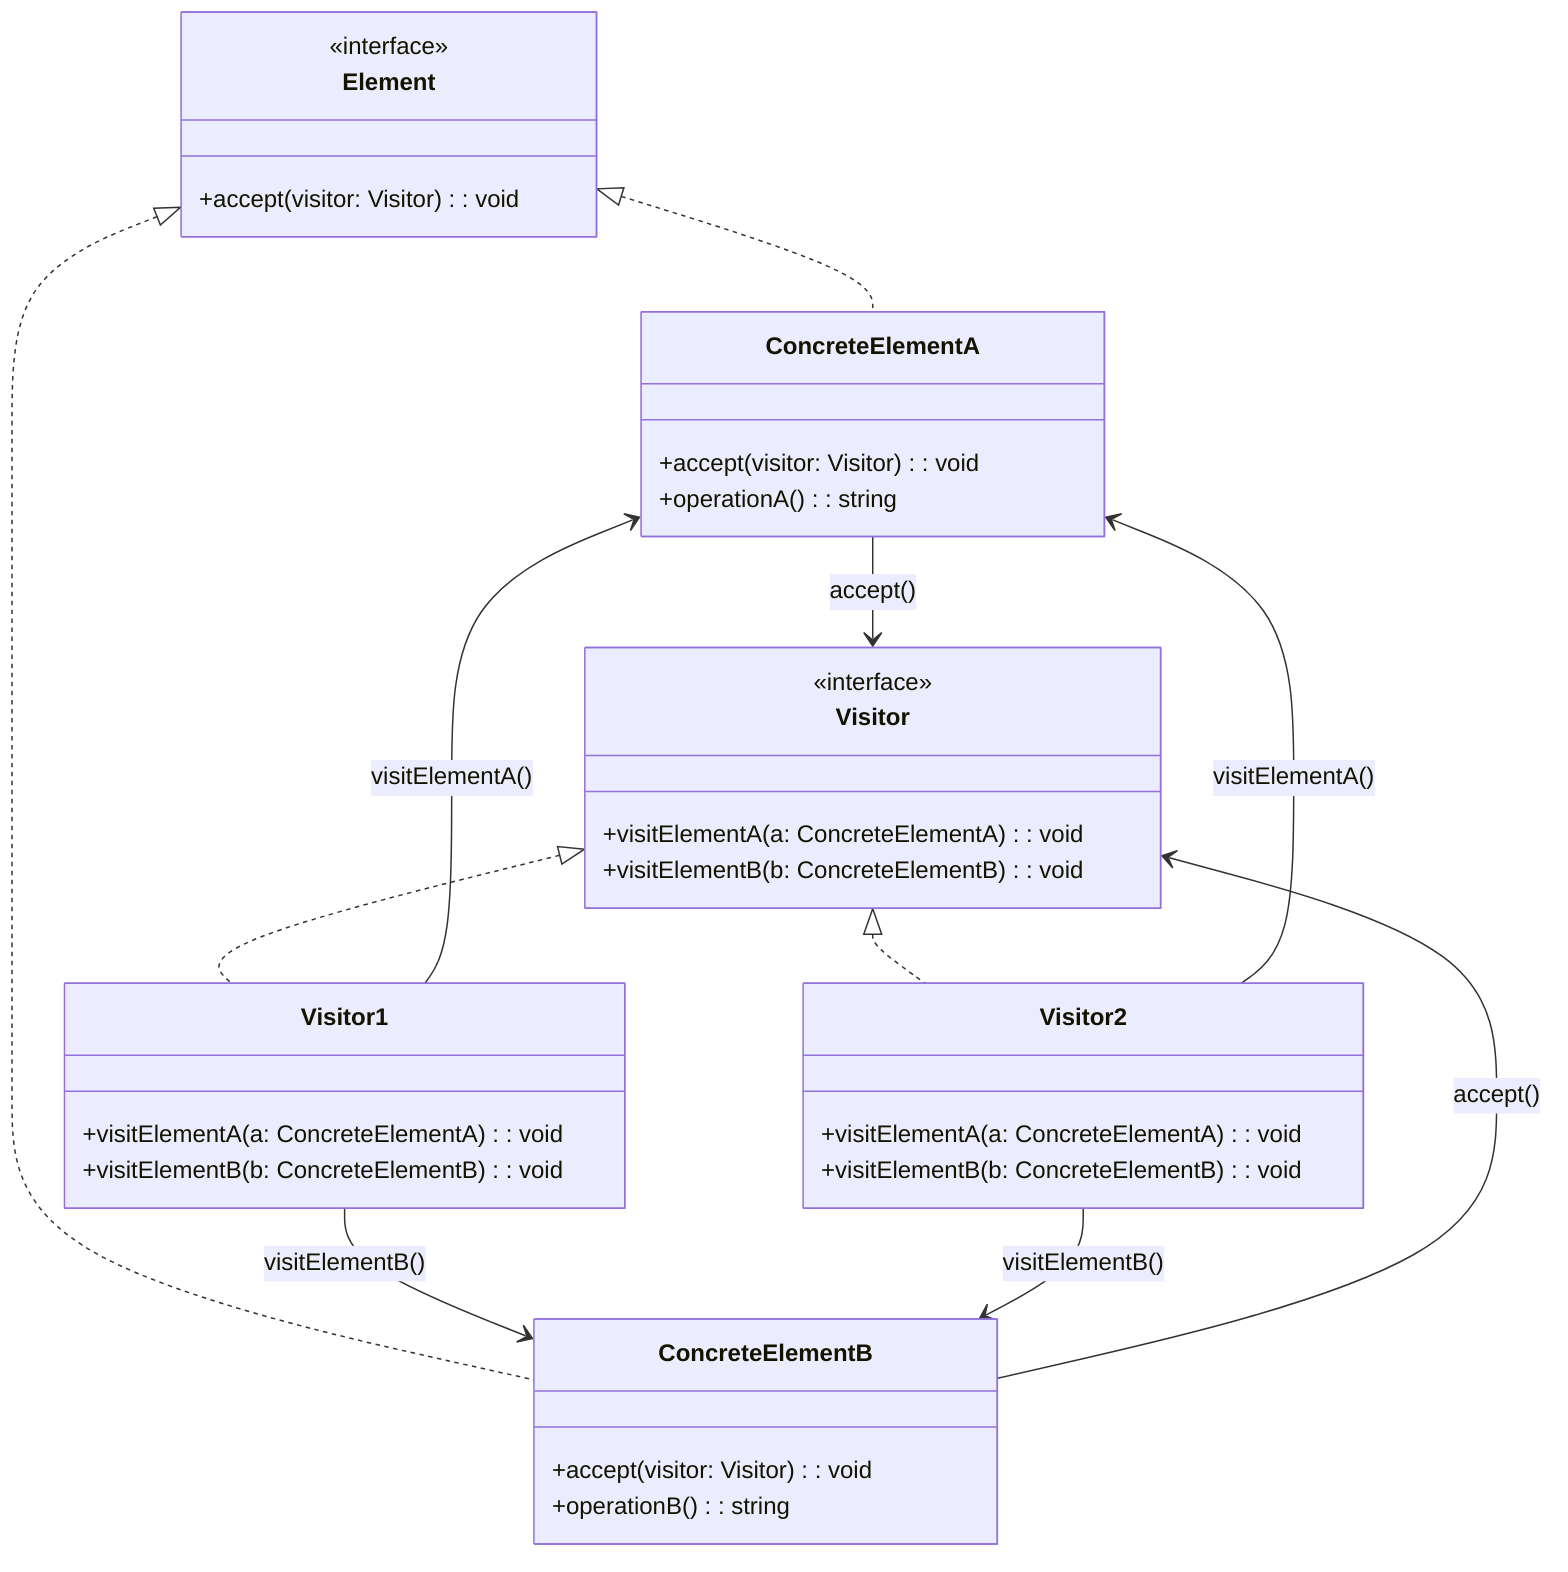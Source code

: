 classDiagram

%% 接口
class Element {
  <<interface>>
  +accept(visitor: Visitor): void
}

class Visitor {
  <<interface>>
  +visitElementA(a: ConcreteElementA): void
  +visitElementB(b: ConcreteElementB): void
}

%% 具体元素类
class ConcreteElementA {
  +accept(visitor: Visitor): void
  +operationA(): string
}

class ConcreteElementB {
  +accept(visitor: Visitor): void
  +operationB(): string
}

%% 具体访问者类
class Visitor1 {
  +visitElementA(a: ConcreteElementA): void
  +visitElementB(b: ConcreteElementB): void
}

class Visitor2 {
  +visitElementA(a: ConcreteElementA): void
  +visitElementB(b: ConcreteElementB): void
}

%% 关系
Element <|.. ConcreteElementA
Element <|.. ConcreteElementB
Visitor <|.. Visitor1
Visitor <|.. Visitor2
ConcreteElementA --> Visitor : accept()
ConcreteElementB --> Visitor : accept()
Visitor1 --> ConcreteElementA : visitElementA()
Visitor1 --> ConcreteElementB : visitElementB()
Visitor2 --> ConcreteElementA : visitElementA()
Visitor2 --> ConcreteElementB : visitElementB()